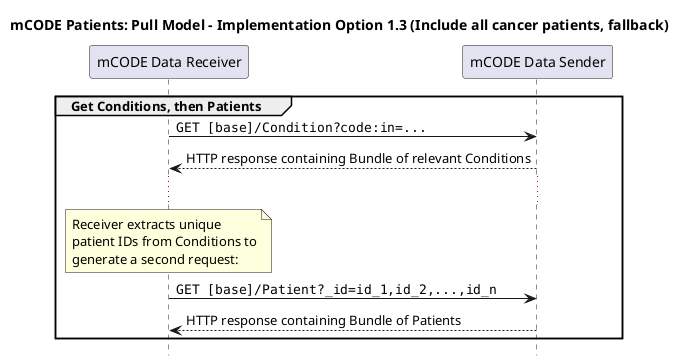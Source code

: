 @startuml
skinparam defaultFontName Arial

title mCODE Patients: Pull Model - Implementation Option 1.3 (Include all cancer patients, fallback)
hide footbox
participant "mCODE Data Receiver" as Receiver
participant "mCODE Data Sender" as Sender

group Get Conditions, then Patients
    "Receiver" -> "Sender" : ""GET [base]/Condition?code:in=...""
    "Sender" --> "Receiver" : HTTP response containing Bundle of relevant Conditions
    ...
    note over Receiver
    Receiver extracts unique
    patient IDs from Conditions to
    generate a second request:
    end note
    "Receiver" -> "Sender" : ""GET [base]/Patient?_id=id_1,id_2,...,id_n""
    "Sender" --> "Receiver" : HTTP response containing Bundle of Patients
end


@enduml
